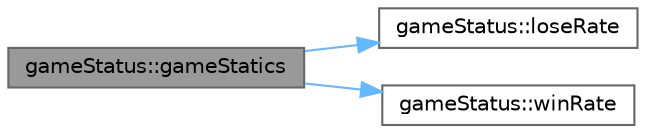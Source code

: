 digraph "gameStatus::gameStatics"
{
 // LATEX_PDF_SIZE
  bgcolor="transparent";
  edge [fontname=Helvetica,fontsize=10,labelfontname=Helvetica,labelfontsize=10];
  node [fontname=Helvetica,fontsize=10,shape=box,height=0.2,width=0.4];
  rankdir="LR";
  Node1 [id="Node000001",label="gameStatus::gameStatics",height=0.2,width=0.4,color="gray40", fillcolor="grey60", style="filled", fontcolor="black",tooltip="Show in the console the statics of the player in this game."];
  Node1 -> Node2 [id="edge1_Node000001_Node000002",color="steelblue1",style="solid",tooltip=" "];
  Node2 [id="Node000002",label="gameStatus::loseRate",height=0.2,width=0.4,color="grey40", fillcolor="white", style="filled",URL="$classgame_status.html#aa2bd52310e99845ad5d720038dbdb986",tooltip="Lose Rate at this game."];
  Node1 -> Node3 [id="edge2_Node000001_Node000003",color="steelblue1",style="solid",tooltip=" "];
  Node3 [id="Node000003",label="gameStatus::winRate",height=0.2,width=0.4,color="grey40", fillcolor="white", style="filled",URL="$classgame_status.html#a26d2ca02ed54983d79afc345432e0226",tooltip="Win Rate at this game."];
}
